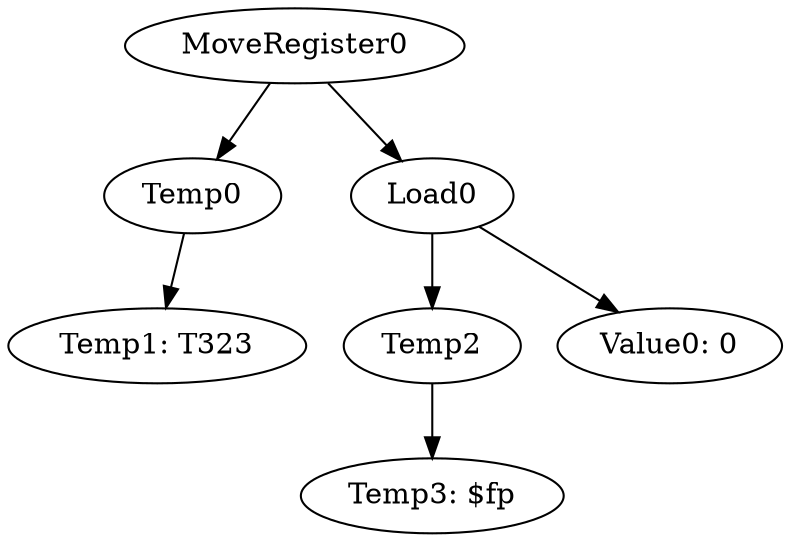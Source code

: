digraph {
	ordering = out;
	Load0 -> Temp2;
	Load0 -> "Value0: 0";
	MoveRegister0 -> Temp0;
	MoveRegister0 -> Load0;
	Temp2 -> "Temp3: $fp";
	Temp0 -> "Temp1: T323";
}

